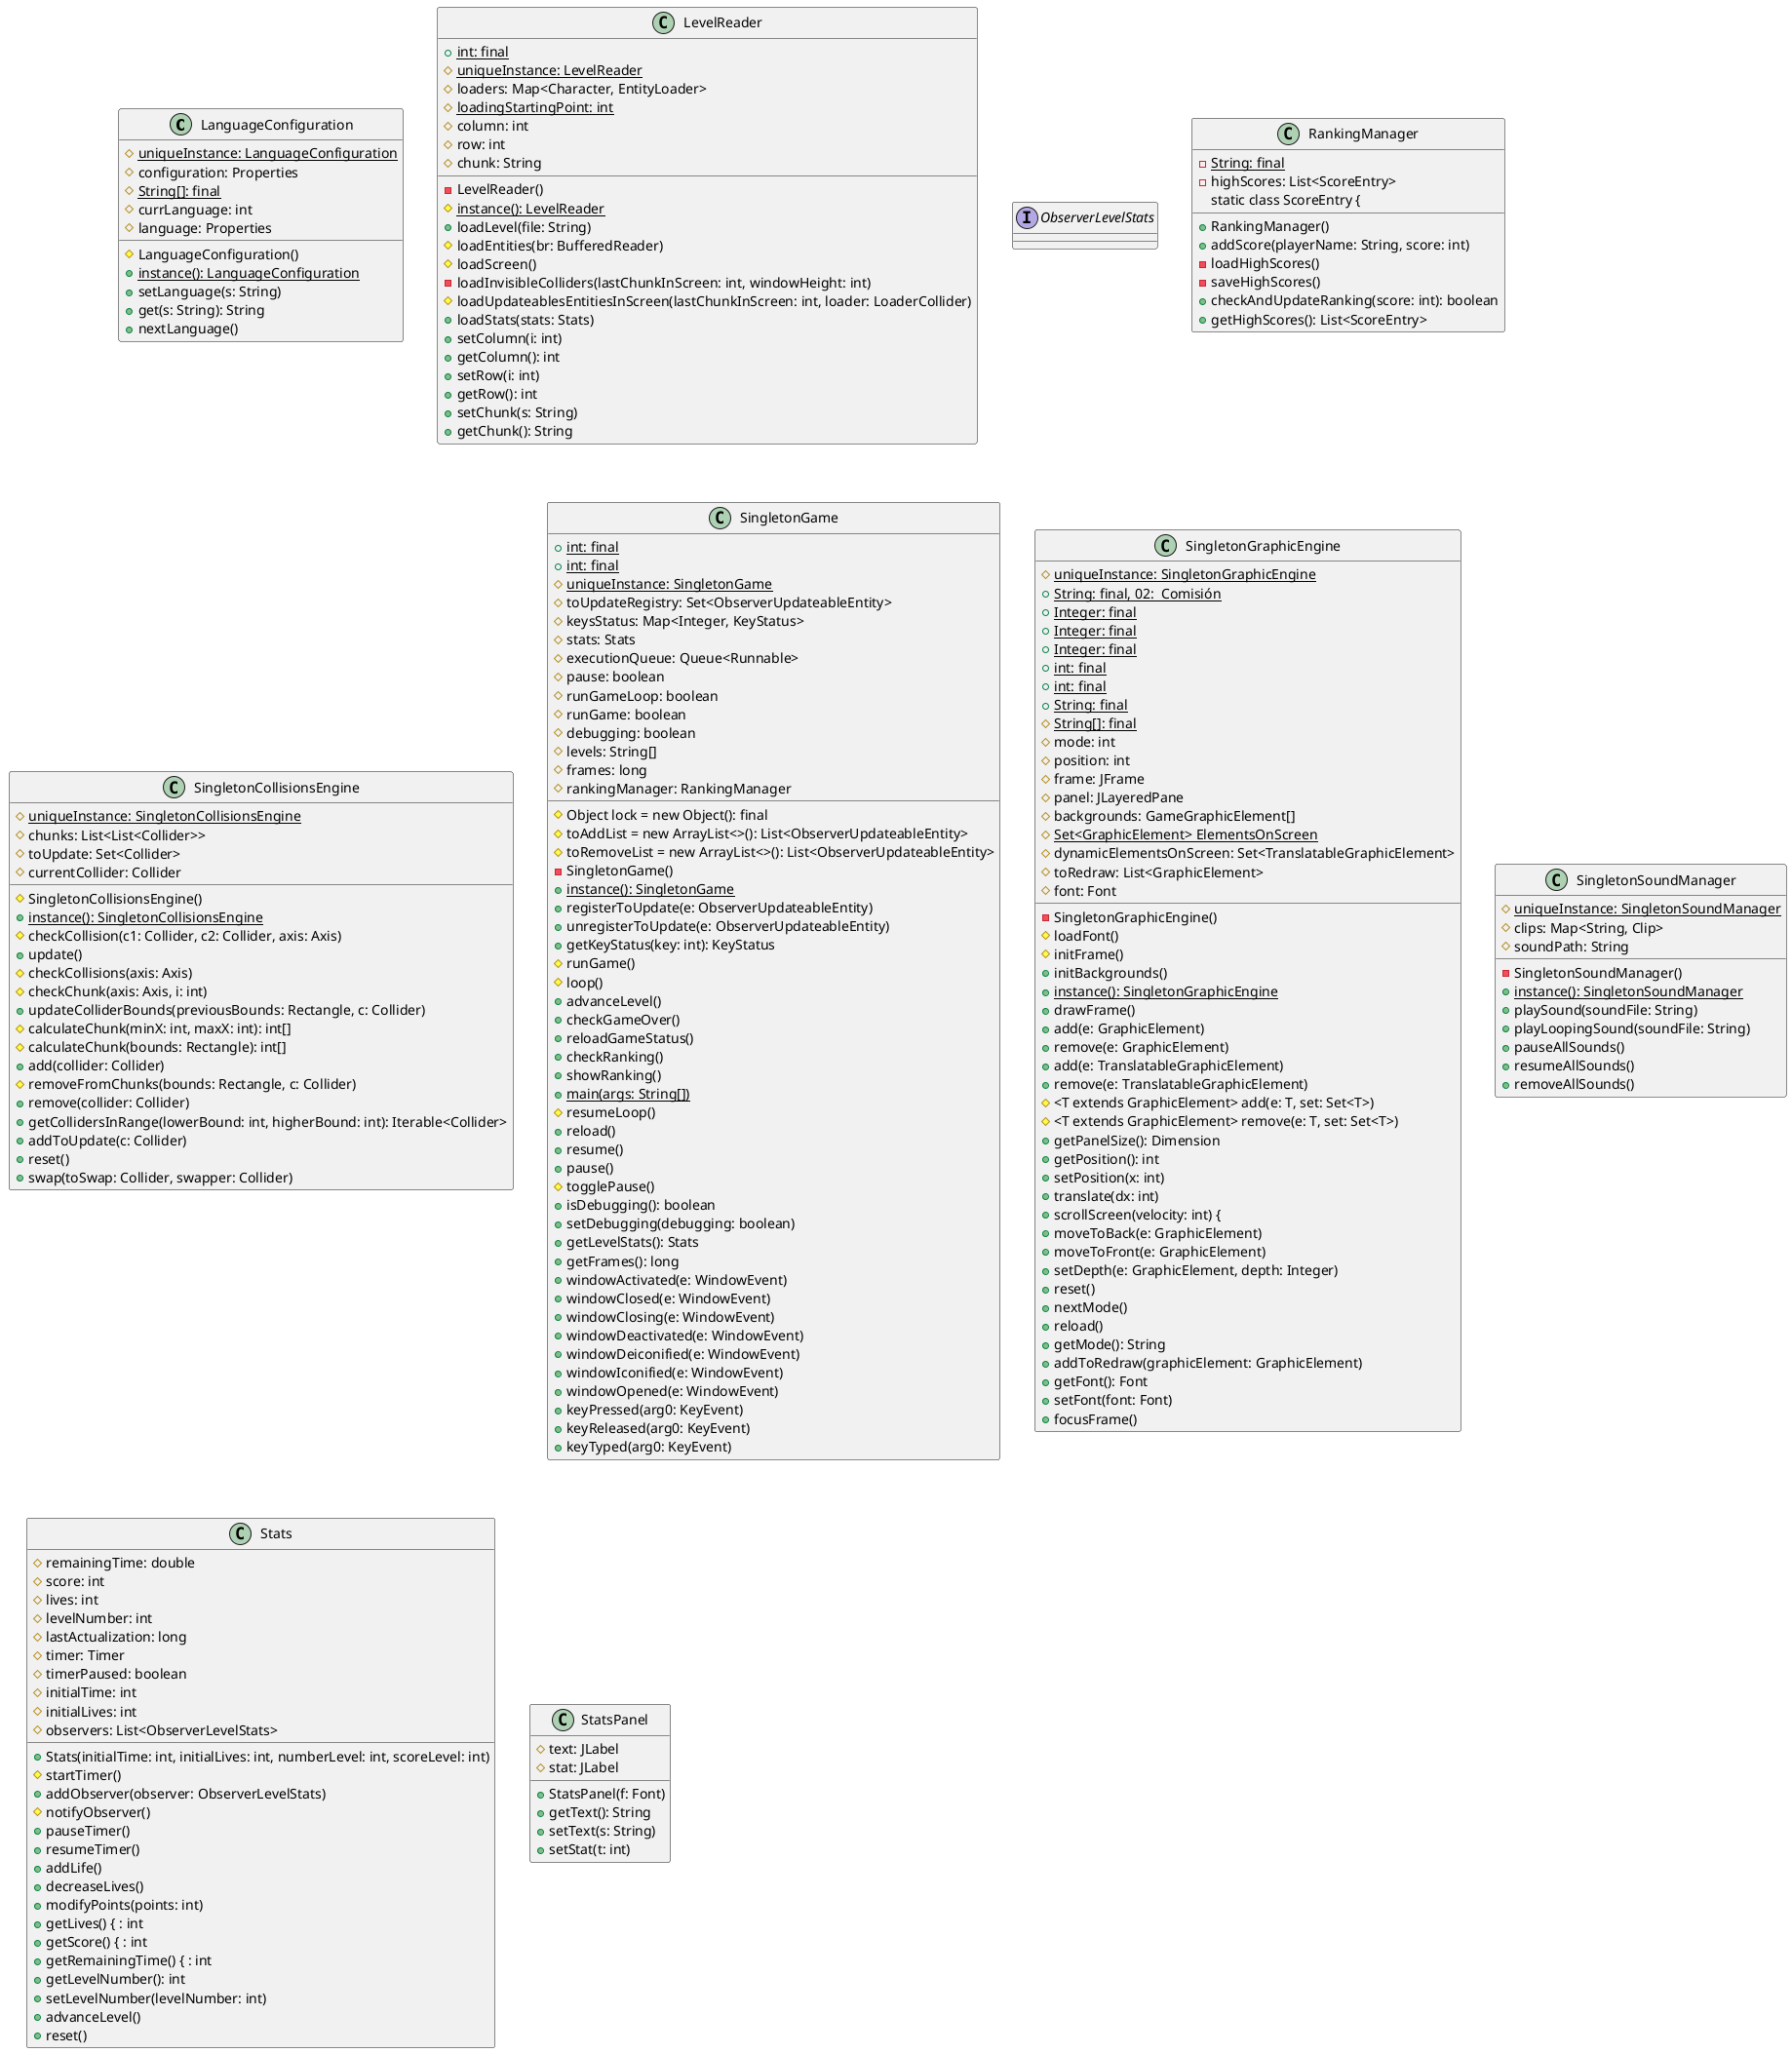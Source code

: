 @startuml
class LanguageConfiguration {
   #{static} uniqueInstance: LanguageConfiguration
   #configuration: Properties
   #{static} String[]: final
   #currLanguage: int
   #language: Properties
   #LanguageConfiguration()
   +{static}instance(): LanguageConfiguration 
   +setLanguage(s: String)
   +get(s: String): String 
   +nextLanguage()
}

class LevelReader {
   +{static} int: final
   #{static} uniqueInstance: LevelReader
   #loaders: Map<Character, EntityLoader>
   #{static} loadingStartingPoint: int
   #column: int
   #row: int
   #chunk: String
   -LevelReader()
   #{static}instance(): LevelReader 
   +loadLevel(file: String)
   #loadEntities(br: BufferedReader)
   #loadScreen()
   -loadInvisibleColliders(lastChunkInScreen: int, windowHeight: int)
   #loadUpdateablesEntitiesInScreen(lastChunkInScreen: int, loader: LoaderCollider)
   +loadStats(stats: Stats)
   +setColumn(i: int)
   +getColumn(): int 
   +setRow(i: int)
   +getRow(): int 
   +setChunk(s: String)
   +getChunk(): String 
}

interface ObserverLevelStats {
}

class RankingManager {
   -{static} String: final
   -highScores: List<ScoreEntry>
   +RankingManager()
   +addScore(playerName: String, score: int)
   -loadHighScores()
   -saveHighScores()
   +checkAndUpdateRanking(score: int): boolean 
   +getHighScores(): List<ScoreEntry> 
    static class ScoreEntry {
}

class SingletonCollisionsEngine {
   #{static} uniqueInstance: SingletonCollisionsEngine
   #chunks: List<List<Collider>>
   #toUpdate: Set<Collider>
   #currentCollider: Collider
   #SingletonCollisionsEngine()
   +{static}instance(): SingletonCollisionsEngine 
   #checkCollision(c1: Collider, c2: Collider, axis: Axis)
   +update()
   #checkCollisions(axis: Axis)
   #checkChunk(axis: Axis, i: int)
   +updateColliderBounds(previousBounds: Rectangle, c: Collider)
   #calculateChunk(minX: int, maxX: int): int[] 
   #calculateChunk(bounds: Rectangle): int[] 
   +add(collider: Collider)
   #removeFromChunks(bounds: Rectangle, c: Collider)
   +remove(collider: Collider)
   +getCollidersInRange(lowerBound: int, higherBound: int): Iterable<Collider> 
   +addToUpdate(c: Collider)
   +reset()
   +swap(toSwap: Collider, swapper: Collider)
}

class SingletonGame {
   +{static} int: final
   +{static} int: final
   #Object lock = new Object(): final 
   #{static} uniqueInstance: SingletonGame
   #toUpdateRegistry: Set<ObserverUpdateableEntity>
   #keysStatus: Map<Integer, KeyStatus>
   #stats: Stats
   #executionQueue: Queue<Runnable>
   #pause: boolean
   #runGameLoop: boolean
   #runGame: boolean
   #debugging: boolean
   #levels: String[]
   #frames: long
   #toAddList = new ArrayList<>(): List<ObserverUpdateableEntity> 
   #toRemoveList = new ArrayList<>(): List<ObserverUpdateableEntity> 
   #rankingManager: RankingManager
   -SingletonGame()
   +{static}instance(): SingletonGame 
   +registerToUpdate(e: ObserverUpdateableEntity)
   +unregisterToUpdate(e: ObserverUpdateableEntity)
   +getKeyStatus(key: int): KeyStatus 
   #runGame()
   #loop()
   +advanceLevel()
   +checkGameOver()
   +reloadGameStatus()
   +checkRanking()
   +showRanking()
   +{static} main(args: String[])
   #resumeLoop()
   +reload()
   +resume()
   +pause()
   #togglePause()
   +isDebugging(): boolean 
   +setDebugging(debugging: boolean)
   +getLevelStats(): Stats 
   +getFrames(): long 
   +windowActivated(e: WindowEvent)
   +windowClosed(e: WindowEvent)
   +windowClosing(e: WindowEvent)
   +windowDeactivated(e: WindowEvent)
   +windowDeiconified(e: WindowEvent)
   +windowIconified(e: WindowEvent)
   +windowOpened(e: WindowEvent)
   +keyPressed(arg0: KeyEvent)
   +keyReleased(arg0: KeyEvent)
   +keyTyped(arg0: KeyEvent)
}

class SingletonGraphicEngine {
   #{static} uniqueInstance: SingletonGraphicEngine
   +{static} String: final, 02:  Comisión
   +{static} Integer: final
   +{static} Integer: final
   +{static} Integer: final
   +{static} int: final
   +{static} int: final
   +{static} String: final
   #{static} String[]: final
   #mode: int
   #position: int
   #frame: JFrame
   #panel: JLayeredPane
   #backgrounds: GameGraphicElement[]
   #Set<GraphicElement> {static}ElementsOnScreen
   #dynamicElementsOnScreen: Set<TranslatableGraphicElement>
   #toRedraw: List<GraphicElement>
   #font: Font
   -SingletonGraphicEngine()
   #loadFont()
   #initFrame()
   +initBackgrounds()
   +{static}instance(): SingletonGraphicEngine 
   +drawFrame()
   +add(e: GraphicElement)
   +remove(e: GraphicElement)
   +add(e: TranslatableGraphicElement)
   +remove(e: TranslatableGraphicElement)
   #<T extends GraphicElement> add(e: T, set: Set<T>)
   #<T extends GraphicElement> remove(e: T, set: Set<T>)
   +getPanelSize(): Dimension 
   +getPosition(): int 
   +setPosition(x: int)
   +translate(dx: int)
   +scrollScreen(velocity: int) {  
   +moveToBack(e: GraphicElement)
   +moveToFront(e: GraphicElement)
   +setDepth(e: GraphicElement, depth: Integer)
   +reset()
   +nextMode()
   +reload()
   +getMode(): String 
   +addToRedraw(graphicElement: GraphicElement)
   +getFont(): Font 
   +setFont(font: Font)
   +focusFrame()
}

class SingletonSoundManager {
   #{static} uniqueInstance: SingletonSoundManager
   #clips: Map<String, Clip>
   #soundPath: String
   -SingletonSoundManager()
   +{static}instance(): SingletonSoundManager 
   +playSound(soundFile: String)
   +playLoopingSound(soundFile: String)
   +pauseAllSounds()
   +resumeAllSounds()
   +removeAllSounds()
}

class Stats {
   #remainingTime: double
   #score: int
   #lives: int
   #levelNumber: int
   #lastActualization: long
   #timer: Timer
   #timerPaused: boolean
   #initialTime: int
   #initialLives: int
   #observers: List<ObserverLevelStats>
   +Stats(initialTime: int, initialLives: int, numberLevel: int, scoreLevel: int)
   #startTimer()
   +addObserver(observer: ObserverLevelStats)
   #notifyObserver()
   +pauseTimer()
   +resumeTimer()
   +addLife()
   +decreaseLives()
   +modifyPoints(points: int)
   +getLives() { : int 
   +getScore() { : int 
   +getRemainingTime() { : int 
   +getLevelNumber(): int 
   +setLevelNumber(levelNumber: int)
   +advanceLevel()
   +reset()
}

class StatsPanel {
   #text: JLabel
   #stat: JLabel
   +StatsPanel(f: Font)
   +getText(): String 
   +setText(s: String)
   +setStat(t: int)
}

@enduml
